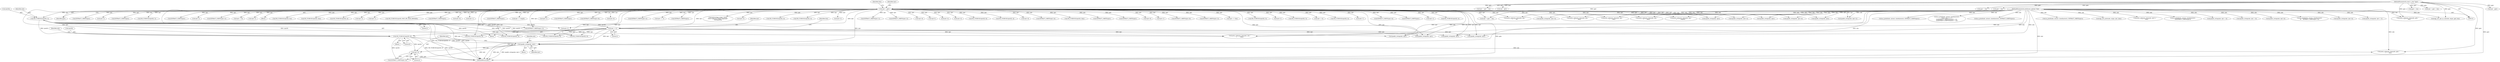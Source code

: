 digraph "0_tcpdump_ffde45acf3348f8353fb4064a1b21683ee6b5ddf@pointer" {
"1002544" [label="(Call,tptr+4)"];
"1002540" [label="(Call,ipaddr_string(ndo, tptr))"];
"1000126" [label="(MethodParameterIn,netdissect_options *ndo)"];
"1002440" [label="(Call,tptr +=5)"];
"1002412" [label="(Call,ND_TCHECK2(tptr[0], 5))"];
"1000142" [label="(Call,tptr = pptr)"];
"1000128" [label="(MethodParameterIn,const u_char *pptr)"];
"1002529" [label="(Call,ND_TCHECK2(tptr[0], 8))"];
"1002804" [label="(Call,bgp_attr_print(ndo, atype, tptr, alen))"];
"1002358" [label="(Call,tptr+3)"];
"1002095" [label="(Call,tptr-3)"];
"1000401" [label="(Call,as_printf(ndo, astostr, sizeof(astostr), EXTRACT_16BITS(tptr)))"];
"1002556" [label="(Call,print_unknown_data(ndo, tptr, \"\n\t      \", tlen))"];
"1002448" [label="(Block,)"];
"1002894" [label="(Call,print_unknown_data(ndo, pptr, \"\n\t    \", len))"];
"1001073" [label="(Call,ND_TCHECK2(tptr[0], tlen))"];
"1002436" [label="(Call,tptr+2)"];
"1000622" [label="(Call,EXTRACT_16BITS(tptr))"];
"1002113" [label="(Call,print_unknown_data(ndo, tptr-3, \"\n\t    \", tlen))"];
"1002639" [label="(Call,print_unknown_data(ndo, tptr,\"\n\t      \", length))"];
"1002435" [label="(Call,EXTRACT_24BITS(tptr+2))"];
"1002852" [label="(Call,EXTRACT_32BITS(tptr))"];
"1002529" [label="(Call,ND_TCHECK2(tptr[0], 8))"];
"1001170" [label="(Call,tptr - pptr)"];
"1002509" [label="(Call,ND_TCHECK2(tptr[0], 8))"];
"1002312" [label="(Call,tptr+6)"];
"1000128" [label="(MethodParameterIn,const u_char *pptr)"];
"1002247" [label="(Call,tptr+2)"];
"1002923" [label="(MethodReturn,RET)"];
"1002250" [label="(Call,EXTRACT_16BITS(tptr+6))"];
"1002372" [label="(Call,EXTRACT_16BITS(tptr+2))"];
"1001097" [label="(Call,tptr += tlen)"];
"1001625" [label="(Call,tptr = pptr + len)"];
"1002536" [label="(Identifier,ndo)"];
"1002544" [label="(Call,tptr+4)"];
"1002223" [label="(Call,ipaddr_string(ndo, tptr+2))"];
"1002451" [label="(Call,ND_TCHECK2(tptr[0], 8))"];
"1002574" [label="(Call,ND_TCHECK2(tptr[0], 3))"];
"1002539" [label="(Block,)"];
"1002207" [label="(Call,ipaddr_string(ndo, tptr+4))"];
"1002373" [label="(Call,tptr+2)"];
"1002396" [label="(Block,)"];
"1002302" [label="(Call,ipaddr_string(ndo, tptr+2))"];
"1000615" [label="(Call,ND_TCHECK2(tptr[0], 3))"];
"1000542" [label="(Call,tptr +=4)"];
"1000206" [label="(Call,tptr < pptr + len)"];
"1002442" [label="(Literal,5)"];
"1002652" [label="(Call,ND_TCHECK2(tptr[0], 4))"];
"1002319" [label="(Call,tptr+7)"];
"1002203" [label="(Call,EXTRACT_32BITS(tptr+4))"];
"1002412" [label="(Call,ND_TCHECK2(tptr[0], 5))"];
"1000461" [label="(Call,EXTRACT_32BITS(tptr))"];
"1002413" [label="(Call,tptr[0])"];
"1002290" [label="(Call,tptr+2)"];
"1000421" [label="(Call,as_printf(ndo, astostr, sizeof(astostr),\n\t\t\tEXTRACT_32BITS(tptr)))"];
"1000587" [label="(Call,ND_TCHECK2(tptr[0], 4))"];
"1002520" [label="(Call,ipaddr_string(ndo, tptr))"];
"1000144" [label="(Identifier,pptr)"];
"1001649" [label="(Call,EXTRACT_16BITS(tptr))"];
"1002546" [label="(Literal,4)"];
"1001696" [label="(Call,tptr - pptr)"];
"1002125" [label="(Call,pptr + len)"];
"1000428" [label="(Call,ipaddr_string(ndo, tptr + 4))"];
"1002440" [label="(Call,tptr +=5)"];
"1002382" [label="(Call,print_unknown_data(ndo, tptr, \"\n\t      \", 8))"];
"1000200" [label="(Call,bgp_attr_get_as_size(ndo, atype, pptr, len))"];
"1002199" [label="(Call,tptr+2)"];
"1000493" [label="(Call,EXTRACT_32BITS(tptr))"];
"1002533" [label="(Literal,8)"];
"1002155" [label="(Call,ND_TCHECK2(tptr[0], 2))"];
"1002288" [label="(Call,ipaddr_string(ndo, tptr+2))"];
"1002416" [label="(Literal,5)"];
"1000682" [label="(Call,print_unknown_data(ndo, tptr, \"\n\t    \", tlen))"];
"1000357" [label="(Call,EXTRACT_32BITS(tptr))"];
"1000143" [label="(Identifier,tptr)"];
"1002225" [label="(Call,tptr+2)"];
"1002246" [label="(Call,EXTRACT_32BITS(tptr+2))"];
"1000126" [label="(MethodParameterIn,netdissect_options *ndo)"];
"1002472" [label="(Call,ND_TCHECK2(tptr[0], 8))"];
"1002441" [label="(Identifier,tptr)"];
"1002391" [label="(Call,tptr +=8)"];
"1002261" [label="(Call,tptr+2)"];
"1000130" [label="(Block,)"];
"1000385" [label="(Call,ND_TCHECK2(tptr[0], len))"];
"1000142" [label="(Call,tptr = pptr)"];
"1000463" [label="(Call,ipaddr_string(ndo, tptr + 4))"];
"1002486" [label="(Call,ipaddr_string(ndo, tptr+4))"];
"1000663" [label="(Call,ND_TCHECK2(tptr[0], tlen))"];
"1000486" [label="(Call,ND_TCHECK2(tptr[0], 4))"];
"1002543" [label="(Call,EXTRACT_32BITS(tptr+4))"];
"1002545" [label="(Identifier,tptr)"];
"1002304" [label="(Call,tptr+2)"];
"1002586" [label="(Call,tptr+1)"];
"1002541" [label="(Identifier,ndo)"];
"1002241" [label="(Call,as_printf(ndo, astostr, sizeof(astostr),\n\t\t\t    EXTRACT_32BITS(tptr+2)))"];
"1002465" [label="(Call,ipaddr_string(ndo, tptr+4))"];
"1002493" [label="(Call,ND_TCHECK2(tptr[0], 4))"];
"1001642" [label="(Call,ND_TCHECK2(tptr[0], BGP_MP_NLRI_MINSIZE))"];
"1000426" [label="(Call,EXTRACT_32BITS(tptr))"];
"1002419" [label="(Identifier,ndo)"];
"1002251" [label="(Call,tptr+6)"];
"1002402" [label="(Call,tptr+1)"];
"1000408" [label="(Call,ipaddr_string(ndo, tptr + 2))"];
"1001092" [label="(Call,print_unknown_data(ndo, tptr, \"\n\t    \", tlen))"];
"1002503" [label="(Call,ipaddr_string(ndo, tptr))"];
"1000208" [label="(Call,pptr + len)"];
"1002462" [label="(Call,ipaddr_string(ndo, tptr))"];
"1000406" [label="(Call,EXTRACT_16BITS(tptr))"];
"1002644" [label="(Call,tptr += length)"];
"1001617" [label="(Call,print_unknown_data(ndo, tptr, \"\n\t    \", tlen))"];
"1002353" [label="(Call,tptr+2)"];
"1002913" [label="(Call,print_unknown_data(ndo, pptr, \"\n\t    \", len))"];
"1002672" [label="(Call,EXTRACT_32BITS(tptr))"];
"1002228" [label="(Call,EXTRACT_16BITS(tptr+6))"];
"1002335" [label="(Call,tptr+6)"];
"1000146" [label="(Identifier,tlen)"];
"1002260" [label="(Call,EXTRACT_32BITS(tptr+2))"];
"1002540" [label="(Call,ipaddr_string(ndo, tptr))"];
"1001627" [label="(Call,pptr + len)"];
"1002589" [label="(Call,tptr += 3)"];
"1000456" [label="(Call,as_printf(ndo, astostr, sizeof(astostr), EXTRACT_32BITS(tptr)))"];
"1002162" [label="(Call,EXTRACT_16BITS(tptr))"];
"1000170" [label="(Call,tok2str(bgp_origin_values,\n\t\t\t\t\t\t\"Unknown Origin Typecode\",\n\t\t\t\t\t\ttptr[0]))"];
"1002204" [label="(Call,tptr+4)"];
"1000347" [label="(Call,ND_TCHECK2(tptr[0], 4))"];
"1000557" [label="(Call,ND_TCHECK2(tptr[0], 4))"];
"1002483" [label="(Call,ipaddr_string(ndo, tptr))"];
"1002585" [label="(Call,EXTRACT_16BITS(tptr+1))"];
"1002198" [label="(Call,EXTRACT_16BITS(tptr+2))"];
"1000258" [label="(Call,as_printf(ndo, astostr, sizeof(astostr),\n\t\t\t\tas_size == 2 ?\n\t\t\t\tEXTRACT_16BITS(&tptr[2 + i]) :\n\t\t\t\tEXTRACT_32BITS(&tptr[2 + i])))"];
"1002123" [label="(Call,tptr = pptr + len)"];
"1002667" [label="(Call,as_printf(ndo, astostr, sizeof(astostr), EXTRACT_32BITS(tptr)))"];
"1002444" [label="(Identifier,tlen)"];
"1002329" [label="(Call,tptr+6)"];
"1000598" [label="(Call,ipaddr_string(ndo, tptr))"];
"1002209" [label="(Call,tptr+4)"];
"1002362" [label="(Call,tptr+4)"];
"1002542" [label="(Identifier,tptr)"];
"1000445" [label="(Call,ND_TCHECK2(tptr[0], 8))"];
"1000321" [label="(Call,ND_TCHECK2(tptr[0], 4))"];
"1002229" [label="(Call,tptr+6)"];
"1002361" [label="(Call,EXTRACT_16BITS(tptr+4))"];
"1000331" [label="(Call,ipaddr_string(ndo, tptr))"];
"1000567" [label="(Call,ipaddr_string(ndo, tptr))"];
"1002530" [label="(Call,tptr[0])"];
"1002544" -> "1002543"  [label="AST: "];
"1002544" -> "1002546"  [label="CFG: "];
"1002545" -> "1002544"  [label="AST: "];
"1002546" -> "1002544"  [label="AST: "];
"1002543" -> "1002544"  [label="CFG: "];
"1002544" -> "1002923"  [label="DDG: tptr"];
"1002540" -> "1002544"  [label="DDG: tptr"];
"1002529" -> "1002544"  [label="DDG: tptr[0]"];
"1002540" -> "1002539"  [label="AST: "];
"1002540" -> "1002542"  [label="CFG: "];
"1002541" -> "1002540"  [label="AST: "];
"1002542" -> "1002540"  [label="AST: "];
"1002545" -> "1002540"  [label="CFG: "];
"1002540" -> "1002923"  [label="DDG: ndo"];
"1002540" -> "1002923"  [label="DDG: ipaddr_string(ndo, tptr)"];
"1000126" -> "1002540"  [label="DDG: ndo"];
"1002440" -> "1002540"  [label="DDG: tptr"];
"1002529" -> "1002540"  [label="DDG: tptr[0]"];
"1000142" -> "1002540"  [label="DDG: tptr"];
"1002540" -> "1002543"  [label="DDG: tptr"];
"1002540" -> "1002913"  [label="DDG: ndo"];
"1000126" -> "1000125"  [label="AST: "];
"1000126" -> "1002923"  [label="DDG: ndo"];
"1000126" -> "1000200"  [label="DDG: ndo"];
"1000126" -> "1000258"  [label="DDG: ndo"];
"1000126" -> "1000331"  [label="DDG: ndo"];
"1000126" -> "1000401"  [label="DDG: ndo"];
"1000126" -> "1000408"  [label="DDG: ndo"];
"1000126" -> "1000421"  [label="DDG: ndo"];
"1000126" -> "1000428"  [label="DDG: ndo"];
"1000126" -> "1000456"  [label="DDG: ndo"];
"1000126" -> "1000463"  [label="DDG: ndo"];
"1000126" -> "1000567"  [label="DDG: ndo"];
"1000126" -> "1000598"  [label="DDG: ndo"];
"1000126" -> "1000682"  [label="DDG: ndo"];
"1000126" -> "1001092"  [label="DDG: ndo"];
"1000126" -> "1001617"  [label="DDG: ndo"];
"1000126" -> "1002113"  [label="DDG: ndo"];
"1000126" -> "1002207"  [label="DDG: ndo"];
"1000126" -> "1002223"  [label="DDG: ndo"];
"1000126" -> "1002241"  [label="DDG: ndo"];
"1000126" -> "1002288"  [label="DDG: ndo"];
"1000126" -> "1002302"  [label="DDG: ndo"];
"1000126" -> "1002382"  [label="DDG: ndo"];
"1000126" -> "1002462"  [label="DDG: ndo"];
"1000126" -> "1002465"  [label="DDG: ndo"];
"1000126" -> "1002483"  [label="DDG: ndo"];
"1000126" -> "1002486"  [label="DDG: ndo"];
"1000126" -> "1002503"  [label="DDG: ndo"];
"1000126" -> "1002520"  [label="DDG: ndo"];
"1000126" -> "1002556"  [label="DDG: ndo"];
"1000126" -> "1002639"  [label="DDG: ndo"];
"1000126" -> "1002667"  [label="DDG: ndo"];
"1000126" -> "1002804"  [label="DDG: ndo"];
"1000126" -> "1002894"  [label="DDG: ndo"];
"1000126" -> "1002913"  [label="DDG: ndo"];
"1002440" -> "1002396"  [label="AST: "];
"1002440" -> "1002442"  [label="CFG: "];
"1002441" -> "1002440"  [label="AST: "];
"1002442" -> "1002440"  [label="AST: "];
"1002444" -> "1002440"  [label="CFG: "];
"1002440" -> "1002923"  [label="DDG: tptr"];
"1002412" -> "1002440"  [label="DDG: tptr[0]"];
"1000142" -> "1002440"  [label="DDG: tptr"];
"1002440" -> "1002451"  [label="DDG: tptr"];
"1002440" -> "1002462"  [label="DDG: tptr"];
"1002440" -> "1002472"  [label="DDG: tptr"];
"1002440" -> "1002483"  [label="DDG: tptr"];
"1002440" -> "1002493"  [label="DDG: tptr"];
"1002440" -> "1002503"  [label="DDG: tptr"];
"1002440" -> "1002509"  [label="DDG: tptr"];
"1002440" -> "1002520"  [label="DDG: tptr"];
"1002440" -> "1002529"  [label="DDG: tptr"];
"1002440" -> "1002556"  [label="DDG: tptr"];
"1002412" -> "1002396"  [label="AST: "];
"1002412" -> "1002416"  [label="CFG: "];
"1002413" -> "1002412"  [label="AST: "];
"1002416" -> "1002412"  [label="AST: "];
"1002419" -> "1002412"  [label="CFG: "];
"1002412" -> "1002923"  [label="DDG: tptr[0]"];
"1002412" -> "1002923"  [label="DDG: ND_TCHECK2(tptr[0], 5)"];
"1000142" -> "1002412"  [label="DDG: tptr"];
"1002412" -> "1002435"  [label="DDG: tptr[0]"];
"1002412" -> "1002436"  [label="DDG: tptr[0]"];
"1002412" -> "1002451"  [label="DDG: tptr[0]"];
"1002412" -> "1002472"  [label="DDG: tptr[0]"];
"1002412" -> "1002493"  [label="DDG: tptr[0]"];
"1002412" -> "1002509"  [label="DDG: tptr[0]"];
"1002412" -> "1002529"  [label="DDG: tptr[0]"];
"1002412" -> "1002556"  [label="DDG: tptr[0]"];
"1000142" -> "1000130"  [label="AST: "];
"1000142" -> "1000144"  [label="CFG: "];
"1000143" -> "1000142"  [label="AST: "];
"1000144" -> "1000142"  [label="AST: "];
"1000146" -> "1000142"  [label="CFG: "];
"1000142" -> "1002923"  [label="DDG: pptr"];
"1000142" -> "1002923"  [label="DDG: tptr"];
"1000128" -> "1000142"  [label="DDG: pptr"];
"1000142" -> "1000170"  [label="DDG: tptr"];
"1000142" -> "1000206"  [label="DDG: tptr"];
"1000142" -> "1000321"  [label="DDG: tptr"];
"1000142" -> "1000331"  [label="DDG: tptr"];
"1000142" -> "1000347"  [label="DDG: tptr"];
"1000142" -> "1000357"  [label="DDG: tptr"];
"1000142" -> "1000385"  [label="DDG: tptr"];
"1000142" -> "1000406"  [label="DDG: tptr"];
"1000142" -> "1000426"  [label="DDG: tptr"];
"1000142" -> "1000445"  [label="DDG: tptr"];
"1000142" -> "1000461"  [label="DDG: tptr"];
"1000142" -> "1000486"  [label="DDG: tptr"];
"1000142" -> "1000493"  [label="DDG: tptr"];
"1000142" -> "1000542"  [label="DDG: tptr"];
"1000142" -> "1000557"  [label="DDG: tptr"];
"1000142" -> "1000567"  [label="DDG: tptr"];
"1000142" -> "1000587"  [label="DDG: tptr"];
"1000142" -> "1000598"  [label="DDG: tptr"];
"1000142" -> "1000615"  [label="DDG: tptr"];
"1000142" -> "1000622"  [label="DDG: tptr"];
"1000142" -> "1000663"  [label="DDG: tptr"];
"1000142" -> "1000682"  [label="DDG: tptr"];
"1000142" -> "1001073"  [label="DDG: tptr"];
"1000142" -> "1001092"  [label="DDG: tptr"];
"1000142" -> "1001097"  [label="DDG: tptr"];
"1000142" -> "1001617"  [label="DDG: tptr"];
"1000142" -> "1001642"  [label="DDG: tptr"];
"1000142" -> "1001649"  [label="DDG: tptr"];
"1000142" -> "1002095"  [label="DDG: tptr"];
"1000142" -> "1002155"  [label="DDG: tptr"];
"1000142" -> "1002162"  [label="DDG: tptr"];
"1000142" -> "1002198"  [label="DDG: tptr"];
"1000142" -> "1002199"  [label="DDG: tptr"];
"1000142" -> "1002203"  [label="DDG: tptr"];
"1000142" -> "1002204"  [label="DDG: tptr"];
"1000142" -> "1002207"  [label="DDG: tptr"];
"1000142" -> "1002209"  [label="DDG: tptr"];
"1000142" -> "1002223"  [label="DDG: tptr"];
"1000142" -> "1002225"  [label="DDG: tptr"];
"1000142" -> "1002228"  [label="DDG: tptr"];
"1000142" -> "1002229"  [label="DDG: tptr"];
"1000142" -> "1002246"  [label="DDG: tptr"];
"1000142" -> "1002247"  [label="DDG: tptr"];
"1000142" -> "1002250"  [label="DDG: tptr"];
"1000142" -> "1002251"  [label="DDG: tptr"];
"1000142" -> "1002260"  [label="DDG: tptr"];
"1000142" -> "1002261"  [label="DDG: tptr"];
"1000142" -> "1002288"  [label="DDG: tptr"];
"1000142" -> "1002290"  [label="DDG: tptr"];
"1000142" -> "1002302"  [label="DDG: tptr"];
"1000142" -> "1002304"  [label="DDG: tptr"];
"1000142" -> "1002312"  [label="DDG: tptr"];
"1000142" -> "1002319"  [label="DDG: tptr"];
"1000142" -> "1002329"  [label="DDG: tptr"];
"1000142" -> "1002335"  [label="DDG: tptr"];
"1000142" -> "1002353"  [label="DDG: tptr"];
"1000142" -> "1002358"  [label="DDG: tptr"];
"1000142" -> "1002361"  [label="DDG: tptr"];
"1000142" -> "1002362"  [label="DDG: tptr"];
"1000142" -> "1002372"  [label="DDG: tptr"];
"1000142" -> "1002373"  [label="DDG: tptr"];
"1000142" -> "1002382"  [label="DDG: tptr"];
"1000142" -> "1002391"  [label="DDG: tptr"];
"1000142" -> "1002402"  [label="DDG: tptr"];
"1000142" -> "1002435"  [label="DDG: tptr"];
"1000142" -> "1002436"  [label="DDG: tptr"];
"1000142" -> "1002451"  [label="DDG: tptr"];
"1000142" -> "1002462"  [label="DDG: tptr"];
"1000142" -> "1002472"  [label="DDG: tptr"];
"1000142" -> "1002483"  [label="DDG: tptr"];
"1000142" -> "1002493"  [label="DDG: tptr"];
"1000142" -> "1002503"  [label="DDG: tptr"];
"1000142" -> "1002509"  [label="DDG: tptr"];
"1000142" -> "1002520"  [label="DDG: tptr"];
"1000142" -> "1002529"  [label="DDG: tptr"];
"1000142" -> "1002556"  [label="DDG: tptr"];
"1000142" -> "1002574"  [label="DDG: tptr"];
"1000142" -> "1002585"  [label="DDG: tptr"];
"1000142" -> "1002586"  [label="DDG: tptr"];
"1000142" -> "1002589"  [label="DDG: tptr"];
"1000142" -> "1002639"  [label="DDG: tptr"];
"1000142" -> "1002644"  [label="DDG: tptr"];
"1000142" -> "1002652"  [label="DDG: tptr"];
"1000142" -> "1002672"  [label="DDG: tptr"];
"1000142" -> "1002852"  [label="DDG: tptr"];
"1000128" -> "1000125"  [label="AST: "];
"1000128" -> "1002923"  [label="DDG: pptr"];
"1000128" -> "1000200"  [label="DDG: pptr"];
"1000128" -> "1000206"  [label="DDG: pptr"];
"1000128" -> "1000208"  [label="DDG: pptr"];
"1000128" -> "1001170"  [label="DDG: pptr"];
"1000128" -> "1001625"  [label="DDG: pptr"];
"1000128" -> "1001627"  [label="DDG: pptr"];
"1000128" -> "1001696"  [label="DDG: pptr"];
"1000128" -> "1002123"  [label="DDG: pptr"];
"1000128" -> "1002125"  [label="DDG: pptr"];
"1000128" -> "1002894"  [label="DDG: pptr"];
"1000128" -> "1002913"  [label="DDG: pptr"];
"1002529" -> "1002448"  [label="AST: "];
"1002529" -> "1002533"  [label="CFG: "];
"1002530" -> "1002529"  [label="AST: "];
"1002533" -> "1002529"  [label="AST: "];
"1002536" -> "1002529"  [label="CFG: "];
"1002529" -> "1002923"  [label="DDG: tptr[0]"];
"1002529" -> "1002923"  [label="DDG: ND_TCHECK2(tptr[0], 8)"];
"1002529" -> "1002543"  [label="DDG: tptr[0]"];
}
